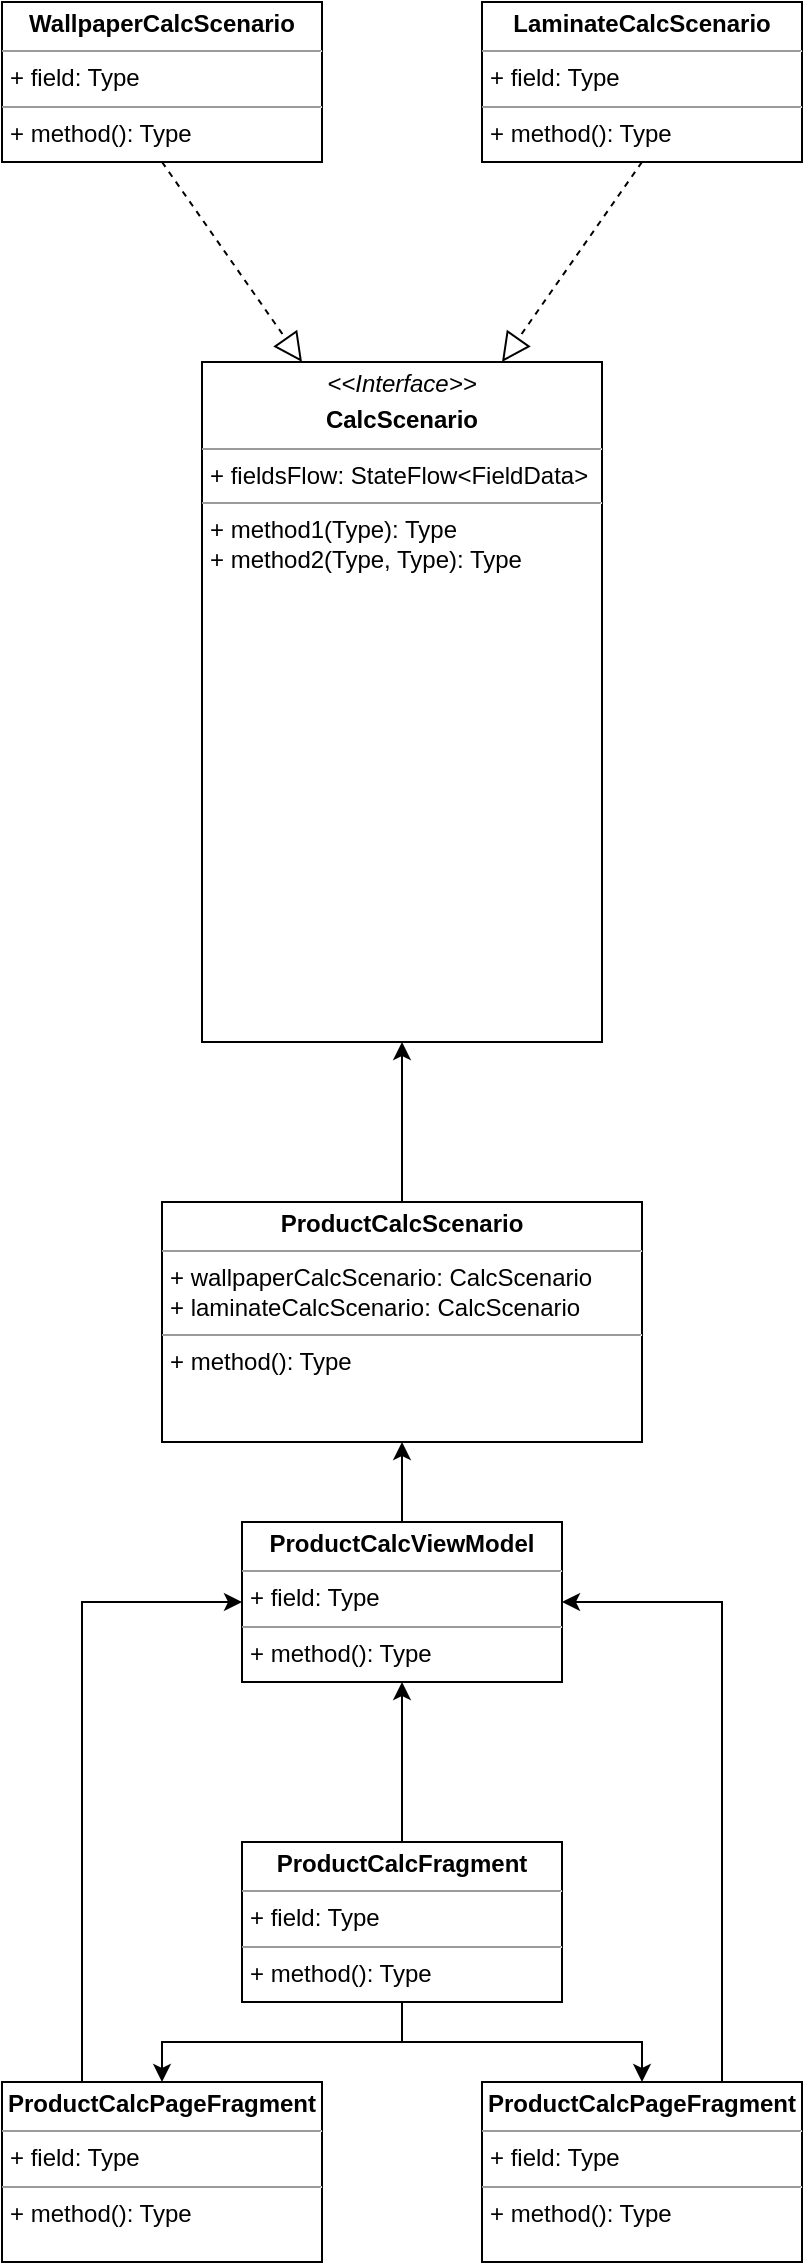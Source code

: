 <mxfile version="22.1.20" type="github">
  <diagram name="Страница — 1" id="lx8_eH_h-qr7zHX8Yf2P">
    <mxGraphModel dx="1194" dy="1811" grid="1" gridSize="10" guides="1" tooltips="1" connect="1" arrows="1" fold="1" page="1" pageScale="1" pageWidth="827" pageHeight="1169" math="0" shadow="0">
      <root>
        <mxCell id="0" />
        <mxCell id="1" parent="0" />
        <mxCell id="zyzg5PwT_4oI0MRd1xDY-6" style="edgeStyle=orthogonalEdgeStyle;rounded=0;orthogonalLoop=1;jettySize=auto;html=1;entryX=0.5;entryY=1;entryDx=0;entryDy=0;" edge="1" parent="1" source="zyzg5PwT_4oI0MRd1xDY-1" target="zyzg5PwT_4oI0MRd1xDY-2">
          <mxGeometry relative="1" as="geometry" />
        </mxCell>
        <mxCell id="zyzg5PwT_4oI0MRd1xDY-1" value="&lt;p style=&quot;margin:0px;margin-top:4px;text-align:center;&quot;&gt;&lt;b&gt;ProductCalcViewModel&lt;/b&gt;&lt;/p&gt;&lt;hr size=&quot;1&quot;&gt;&lt;p style=&quot;margin:0px;margin-left:4px;&quot;&gt;+ field: Type&lt;/p&gt;&lt;hr size=&quot;1&quot;&gt;&lt;p style=&quot;margin:0px;margin-left:4px;&quot;&gt;+ method(): Type&lt;/p&gt;" style="verticalAlign=top;align=left;overflow=fill;fontSize=12;fontFamily=Helvetica;html=1;whiteSpace=wrap;" vertex="1" parent="1">
          <mxGeometry x="200" y="40" width="160" height="80" as="geometry" />
        </mxCell>
        <mxCell id="zyzg5PwT_4oI0MRd1xDY-18" style="edgeStyle=orthogonalEdgeStyle;rounded=0;orthogonalLoop=1;jettySize=auto;html=1;entryX=0.5;entryY=1;entryDx=0;entryDy=0;" edge="1" parent="1" source="zyzg5PwT_4oI0MRd1xDY-2" target="zyzg5PwT_4oI0MRd1xDY-3">
          <mxGeometry relative="1" as="geometry" />
        </mxCell>
        <mxCell id="zyzg5PwT_4oI0MRd1xDY-2" value="&lt;p style=&quot;margin:0px;margin-top:4px;text-align:center;&quot;&gt;&lt;b&gt;ProductCalcScenario&lt;/b&gt;&lt;/p&gt;&lt;hr size=&quot;1&quot;&gt;&lt;p style=&quot;margin:0px;margin-left:4px;&quot;&gt;+ wallpaperCalcScenario: CalcScenario&lt;/p&gt;&lt;p style=&quot;margin:0px;margin-left:4px;&quot;&gt;+ laminateCalcScenario: CalcScenario&lt;br&gt;&lt;/p&gt;&lt;hr size=&quot;1&quot;&gt;&lt;p style=&quot;margin:0px;margin-left:4px;&quot;&gt;+ method(): Type&lt;/p&gt;" style="verticalAlign=top;align=left;overflow=fill;fontSize=12;fontFamily=Helvetica;html=1;whiteSpace=wrap;" vertex="1" parent="1">
          <mxGeometry x="160" y="-120" width="240" height="120" as="geometry" />
        </mxCell>
        <mxCell id="zyzg5PwT_4oI0MRd1xDY-3" value="&lt;p style=&quot;margin:0px;margin-top:4px;text-align:center;&quot;&gt;&lt;i&gt;&amp;lt;&amp;lt;Interface&amp;gt;&amp;gt;&lt;/i&gt;&lt;/p&gt;&lt;p style=&quot;margin:0px;margin-top:4px;text-align:center;&quot;&gt;&lt;b&gt;CalcScenario&lt;/b&gt;&lt;br&gt;&lt;/p&gt;&lt;hr size=&quot;1&quot;&gt;&lt;p style=&quot;margin:0px;margin-left:4px;&quot;&gt;+ fieldsFlow: StateFlow&amp;lt;FieldData&amp;gt;&lt;br&gt;&lt;/p&gt;&lt;hr size=&quot;1&quot;&gt;&lt;p style=&quot;margin:0px;margin-left:4px;&quot;&gt;+ method1(Type): Type&lt;br&gt;+ method2(Type, Type): Type&lt;/p&gt;" style="verticalAlign=top;align=left;overflow=fill;fontSize=12;fontFamily=Helvetica;html=1;whiteSpace=wrap;" vertex="1" parent="1">
          <mxGeometry x="180" y="-540" width="200" height="340" as="geometry" />
        </mxCell>
        <mxCell id="zyzg5PwT_4oI0MRd1xDY-9" style="edgeStyle=orthogonalEdgeStyle;rounded=0;orthogonalLoop=1;jettySize=auto;html=1;entryX=0.5;entryY=0;entryDx=0;entryDy=0;" edge="1" parent="1" source="zyzg5PwT_4oI0MRd1xDY-7" target="zyzg5PwT_4oI0MRd1xDY-8">
          <mxGeometry relative="1" as="geometry" />
        </mxCell>
        <mxCell id="zyzg5PwT_4oI0MRd1xDY-11" style="edgeStyle=orthogonalEdgeStyle;rounded=0;orthogonalLoop=1;jettySize=auto;html=1;entryX=0.5;entryY=0;entryDx=0;entryDy=0;" edge="1" parent="1" source="zyzg5PwT_4oI0MRd1xDY-7" target="zyzg5PwT_4oI0MRd1xDY-10">
          <mxGeometry relative="1" as="geometry" />
        </mxCell>
        <mxCell id="zyzg5PwT_4oI0MRd1xDY-12" style="edgeStyle=orthogonalEdgeStyle;rounded=0;orthogonalLoop=1;jettySize=auto;html=1;entryX=0.5;entryY=1;entryDx=0;entryDy=0;" edge="1" parent="1" source="zyzg5PwT_4oI0MRd1xDY-7" target="zyzg5PwT_4oI0MRd1xDY-1">
          <mxGeometry relative="1" as="geometry" />
        </mxCell>
        <mxCell id="zyzg5PwT_4oI0MRd1xDY-7" value="&lt;p style=&quot;margin:0px;margin-top:4px;text-align:center;&quot;&gt;&lt;b&gt;ProductCalcFragment&lt;/b&gt;&lt;/p&gt;&lt;hr size=&quot;1&quot;&gt;&lt;p style=&quot;margin:0px;margin-left:4px;&quot;&gt;+ field: Type&lt;/p&gt;&lt;hr size=&quot;1&quot;&gt;&lt;p style=&quot;margin:0px;margin-left:4px;&quot;&gt;+ method(): Type&lt;/p&gt;" style="verticalAlign=top;align=left;overflow=fill;fontSize=12;fontFamily=Helvetica;html=1;whiteSpace=wrap;" vertex="1" parent="1">
          <mxGeometry x="200" y="200" width="160" height="80" as="geometry" />
        </mxCell>
        <mxCell id="zyzg5PwT_4oI0MRd1xDY-13" style="edgeStyle=orthogonalEdgeStyle;rounded=0;orthogonalLoop=1;jettySize=auto;html=1;exitX=0.25;exitY=0;exitDx=0;exitDy=0;entryX=0;entryY=0.5;entryDx=0;entryDy=0;" edge="1" parent="1" source="zyzg5PwT_4oI0MRd1xDY-8" target="zyzg5PwT_4oI0MRd1xDY-1">
          <mxGeometry relative="1" as="geometry" />
        </mxCell>
        <mxCell id="zyzg5PwT_4oI0MRd1xDY-8" value="&lt;p style=&quot;margin:0px;margin-top:4px;text-align:center;&quot;&gt;&lt;b&gt;ProductCalcPageFragment&lt;/b&gt;&lt;/p&gt;&lt;hr size=&quot;1&quot;&gt;&lt;p style=&quot;margin:0px;margin-left:4px;&quot;&gt;+ field: Type&lt;/p&gt;&lt;hr size=&quot;1&quot;&gt;&lt;p style=&quot;margin:0px;margin-left:4px;&quot;&gt;+ method(): Type&lt;/p&gt;" style="verticalAlign=top;align=left;overflow=fill;fontSize=12;fontFamily=Helvetica;html=1;whiteSpace=wrap;" vertex="1" parent="1">
          <mxGeometry x="80" y="320" width="160" height="90" as="geometry" />
        </mxCell>
        <mxCell id="zyzg5PwT_4oI0MRd1xDY-14" style="edgeStyle=orthogonalEdgeStyle;rounded=0;orthogonalLoop=1;jettySize=auto;html=1;exitX=0.75;exitY=0;exitDx=0;exitDy=0;entryX=1;entryY=0.5;entryDx=0;entryDy=0;" edge="1" parent="1" source="zyzg5PwT_4oI0MRd1xDY-10" target="zyzg5PwT_4oI0MRd1xDY-1">
          <mxGeometry relative="1" as="geometry" />
        </mxCell>
        <mxCell id="zyzg5PwT_4oI0MRd1xDY-10" value="&lt;p style=&quot;margin:0px;margin-top:4px;text-align:center;&quot;&gt;&lt;b&gt;ProductCalcPageFragment&lt;/b&gt;&lt;/p&gt;&lt;hr size=&quot;1&quot;&gt;&lt;p style=&quot;margin:0px;margin-left:4px;&quot;&gt;+ field: Type&lt;/p&gt;&lt;hr size=&quot;1&quot;&gt;&lt;p style=&quot;margin:0px;margin-left:4px;&quot;&gt;+ method(): Type&lt;/p&gt;" style="verticalAlign=top;align=left;overflow=fill;fontSize=12;fontFamily=Helvetica;html=1;whiteSpace=wrap;" vertex="1" parent="1">
          <mxGeometry x="320" y="320" width="160" height="90" as="geometry" />
        </mxCell>
        <mxCell id="zyzg5PwT_4oI0MRd1xDY-16" value="&lt;p style=&quot;margin:0px;margin-top:4px;text-align:center;&quot;&gt;&lt;b&gt;WallpaperCalcScenario&lt;/b&gt;&lt;/p&gt;&lt;hr size=&quot;1&quot;&gt;&lt;p style=&quot;margin:0px;margin-left:4px;&quot;&gt;+ field: Type&lt;/p&gt;&lt;hr size=&quot;1&quot;&gt;&lt;p style=&quot;margin:0px;margin-left:4px;&quot;&gt;+ method(): Type&lt;/p&gt;" style="verticalAlign=top;align=left;overflow=fill;fontSize=12;fontFamily=Helvetica;html=1;whiteSpace=wrap;" vertex="1" parent="1">
          <mxGeometry x="80" y="-720" width="160" height="80" as="geometry" />
        </mxCell>
        <mxCell id="zyzg5PwT_4oI0MRd1xDY-17" value="&lt;p style=&quot;margin:0px;margin-top:4px;text-align:center;&quot;&gt;&lt;b&gt;LaminateCalcScenario&lt;/b&gt;&lt;/p&gt;&lt;hr size=&quot;1&quot;&gt;&lt;p style=&quot;margin:0px;margin-left:4px;&quot;&gt;+ field: Type&lt;/p&gt;&lt;hr size=&quot;1&quot;&gt;&lt;p style=&quot;margin:0px;margin-left:4px;&quot;&gt;+ method(): Type&lt;/p&gt;" style="verticalAlign=top;align=left;overflow=fill;fontSize=12;fontFamily=Helvetica;html=1;whiteSpace=wrap;" vertex="1" parent="1">
          <mxGeometry x="320" y="-720" width="160" height="80" as="geometry" />
        </mxCell>
        <mxCell id="zyzg5PwT_4oI0MRd1xDY-20" value="" style="endArrow=block;dashed=1;endFill=0;endSize=12;html=1;rounded=0;exitX=0.5;exitY=1;exitDx=0;exitDy=0;entryX=0.25;entryY=0;entryDx=0;entryDy=0;" edge="1" parent="1" source="zyzg5PwT_4oI0MRd1xDY-16" target="zyzg5PwT_4oI0MRd1xDY-3">
          <mxGeometry width="160" relative="1" as="geometry">
            <mxPoint x="130" y="-600" as="sourcePoint" />
            <mxPoint x="290" y="-600" as="targetPoint" />
          </mxGeometry>
        </mxCell>
        <mxCell id="zyzg5PwT_4oI0MRd1xDY-21" value="" style="endArrow=block;dashed=1;endFill=0;endSize=12;html=1;rounded=0;exitX=0.5;exitY=1;exitDx=0;exitDy=0;entryX=0.75;entryY=0;entryDx=0;entryDy=0;" edge="1" parent="1" source="zyzg5PwT_4oI0MRd1xDY-17" target="zyzg5PwT_4oI0MRd1xDY-3">
          <mxGeometry width="160" relative="1" as="geometry">
            <mxPoint x="400" y="-620" as="sourcePoint" />
            <mxPoint x="470" y="-520" as="targetPoint" />
          </mxGeometry>
        </mxCell>
      </root>
    </mxGraphModel>
  </diagram>
</mxfile>
